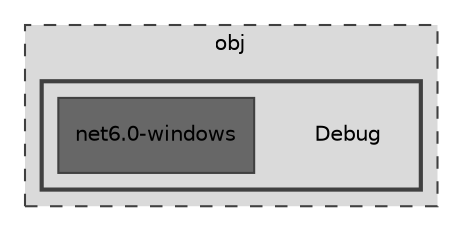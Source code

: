 digraph "obj/Debug"
{
 // LATEX_PDF_SIZE
  edge [fontname="Helvetica",fontsize="10",labelfontname="Helvetica",labelfontsize="10"];
  node [fontname="Helvetica",fontsize="10",shape=record];
  compound=true
  subgraph clusterdir_43724e81dd40e09f32417973865cdd64 {
    graph [ bgcolor="#dadada", pencolor="grey25", style="filled,dashed,", label="obj", fontname="Helvetica", fontsize="10", URL="dir_43724e81dd40e09f32417973865cdd64.html"]
  subgraph clusterdir_a71c3b2ad23b9ff58220dd012d201987 {
    graph [ bgcolor="#dadada", pencolor="grey25", style="filled,bold,", label="", fontname="Helvetica", fontsize="10", URL="dir_a71c3b2ad23b9ff58220dd012d201987.html"]
    dir_a71c3b2ad23b9ff58220dd012d201987 [shape=plaintext, label="Debug"];
  dir_034079e16470629fedd4f235052192e9 [shape=box, label="net6.0-windows", style="filled,", fillcolor="#676767", color="grey25", URL="dir_034079e16470629fedd4f235052192e9.html"];
  }
  }
}
